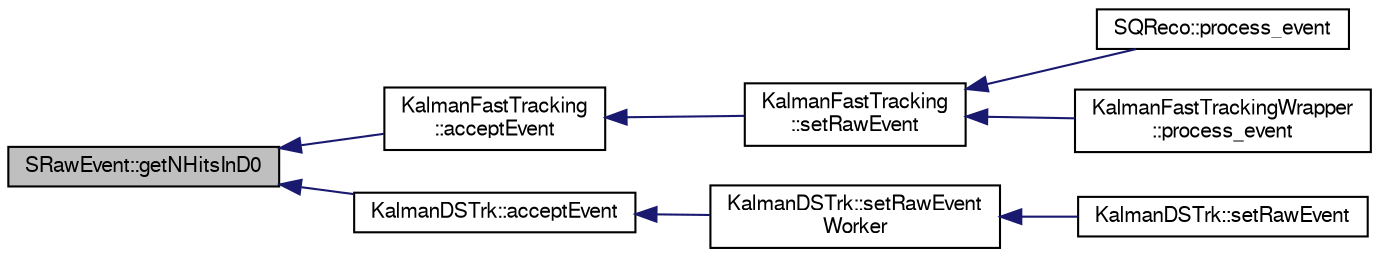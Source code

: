 digraph "SRawEvent::getNHitsInD0"
{
  bgcolor="transparent";
  edge [fontname="FreeSans",fontsize="10",labelfontname="FreeSans",labelfontsize="10"];
  node [fontname="FreeSans",fontsize="10",shape=record];
  rankdir="LR";
  Node1 [label="SRawEvent::getNHitsInD0",height=0.2,width=0.4,color="black", fillcolor="grey75", style="filled" fontcolor="black"];
  Node1 -> Node2 [dir="back",color="midnightblue",fontsize="10",style="solid",fontname="FreeSans"];
  Node2 [label="KalmanFastTracking\l::acceptEvent",height=0.2,width=0.4,color="black",URL="$d3/d46/classKalmanFastTracking.html#a0190d9515c79f0b717d538205912920a"];
  Node2 -> Node3 [dir="back",color="midnightblue",fontsize="10",style="solid",fontname="FreeSans"];
  Node3 [label="KalmanFastTracking\l::setRawEvent",height=0.2,width=0.4,color="black",URL="$d3/d46/classKalmanFastTracking.html#ada493cf8d995c42b9e78a53b891ce72b"];
  Node3 -> Node4 [dir="back",color="midnightblue",fontsize="10",style="solid",fontname="FreeSans"];
  Node4 [label="SQReco::process_event",height=0.2,width=0.4,color="black",URL="$df/df2/classSQReco.html#a4d308ea90b8cd7c24a235f32debd6ddb"];
  Node3 -> Node5 [dir="back",color="midnightblue",fontsize="10",style="solid",fontname="FreeSans"];
  Node5 [label="KalmanFastTrackingWrapper\l::process_event",height=0.2,width=0.4,color="black",URL="$d4/dff/classKalmanFastTrackingWrapper.html#a5edc61b3b9a06f6486b1f22e44f7d63e"];
  Node1 -> Node6 [dir="back",color="midnightblue",fontsize="10",style="solid",fontname="FreeSans"];
  Node6 [label="KalmanDSTrk::acceptEvent",height=0.2,width=0.4,color="black",URL="$db/daa/classKalmanDSTrk.html#a46465ba7b2d935c327e745d75e84e987"];
  Node6 -> Node7 [dir="back",color="midnightblue",fontsize="10",style="solid",fontname="FreeSans"];
  Node7 [label="KalmanDSTrk::setRawEvent\lWorker",height=0.2,width=0.4,color="black",URL="$db/daa/classKalmanDSTrk.html#a58ceb0cdcf685588b2a543d7a9c2bf9d"];
  Node7 -> Node8 [dir="back",color="midnightblue",fontsize="10",style="solid",fontname="FreeSans"];
  Node8 [label="KalmanDSTrk::setRawEvent",height=0.2,width=0.4,color="black",URL="$db/daa/classKalmanDSTrk.html#a67f1b61fbc3fbba52e10f4b06d4f8794"];
}
